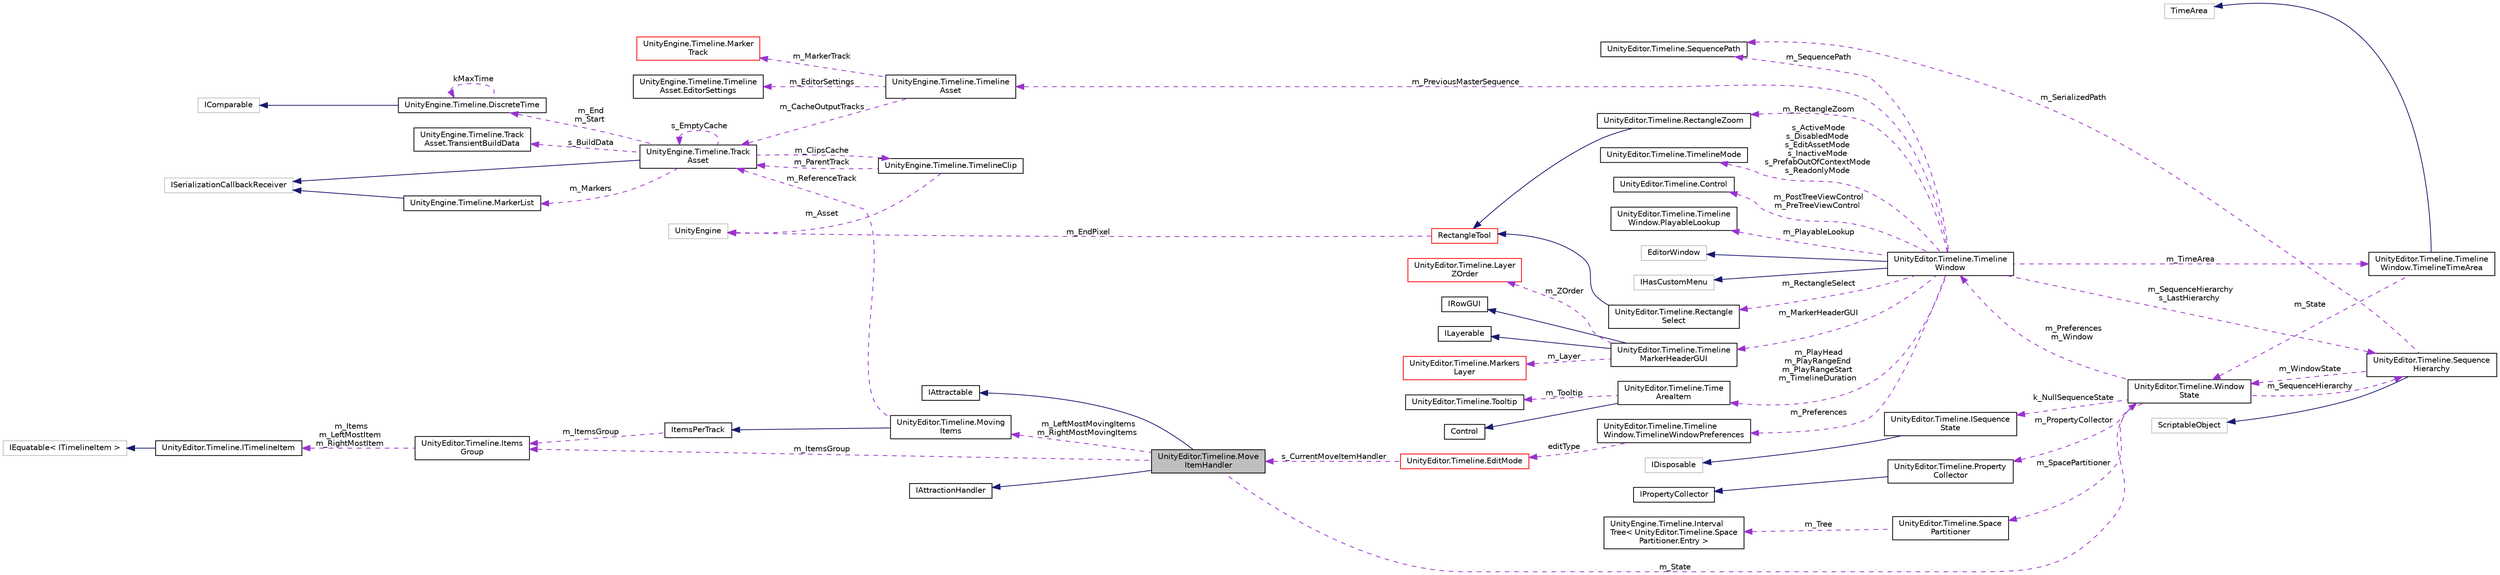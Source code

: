 digraph "UnityEditor.Timeline.MoveItemHandler"
{
 // LATEX_PDF_SIZE
  edge [fontname="Helvetica",fontsize="10",labelfontname="Helvetica",labelfontsize="10"];
  node [fontname="Helvetica",fontsize="10",shape=record];
  rankdir="LR";
  Node1 [label="UnityEditor.Timeline.Move\lItemHandler",height=0.2,width=0.4,color="black", fillcolor="grey75", style="filled", fontcolor="black",tooltip=" "];
  Node2 -> Node1 [dir="back",color="midnightblue",fontsize="10",style="solid",fontname="Helvetica"];
  Node2 [label="IAttractable",height=0.2,width=0.4,color="black", fillcolor="white", style="filled",URL="$interface_unity_editor_1_1_timeline_1_1_i_attractable.html",tooltip=" "];
  Node3 -> Node1 [dir="back",color="midnightblue",fontsize="10",style="solid",fontname="Helvetica"];
  Node3 [label="IAttractionHandler",height=0.2,width=0.4,color="black", fillcolor="white", style="filled",URL="$interface_unity_editor_1_1_timeline_1_1_i_attraction_handler.html",tooltip=" "];
  Node4 -> Node1 [dir="back",color="darkorchid3",fontsize="10",style="dashed",label=" m_ItemsGroup" ,fontname="Helvetica"];
  Node4 [label="UnityEditor.Timeline.Items\lGroup",height=0.2,width=0.4,color="black", fillcolor="white", style="filled",URL="$class_unity_editor_1_1_timeline_1_1_items_group.html",tooltip=" "];
  Node5 -> Node4 [dir="back",color="darkorchid3",fontsize="10",style="dashed",label=" m_Items\nm_LeftMostItem\nm_RightMostItem" ,fontname="Helvetica"];
  Node5 [label="UnityEditor.Timeline.ITimelineItem",height=0.2,width=0.4,color="black", fillcolor="white", style="filled",URL="$interface_unity_editor_1_1_timeline_1_1_i_timeline_item.html",tooltip=" "];
  Node6 -> Node5 [dir="back",color="midnightblue",fontsize="10",style="solid",fontname="Helvetica"];
  Node6 [label="IEquatable\< ITimelineItem \>",height=0.2,width=0.4,color="grey75", fillcolor="white", style="filled",tooltip=" "];
  Node7 -> Node1 [dir="back",color="darkorchid3",fontsize="10",style="dashed",label=" m_State" ,fontname="Helvetica"];
  Node7 [label="UnityEditor.Timeline.Window\lState",height=0.2,width=0.4,color="black", fillcolor="white", style="filled",URL="$class_unity_editor_1_1_timeline_1_1_window_state.html",tooltip=" "];
  Node8 -> Node7 [dir="back",color="darkorchid3",fontsize="10",style="dashed",label=" k_NullSequenceState" ,fontname="Helvetica"];
  Node8 [label="UnityEditor.Timeline.ISequence\lState",height=0.2,width=0.4,color="black", fillcolor="white", style="filled",URL="$interface_unity_editor_1_1_timeline_1_1_i_sequence_state.html",tooltip=" "];
  Node9 -> Node8 [dir="back",color="midnightblue",fontsize="10",style="solid",fontname="Helvetica"];
  Node9 [label="IDisposable",height=0.2,width=0.4,color="grey75", fillcolor="white", style="filled",tooltip=" "];
  Node10 -> Node7 [dir="back",color="darkorchid3",fontsize="10",style="dashed",label=" m_PropertyCollector" ,fontname="Helvetica"];
  Node10 [label="UnityEditor.Timeline.Property\lCollector",height=0.2,width=0.4,color="black", fillcolor="white", style="filled",URL="$class_unity_editor_1_1_timeline_1_1_property_collector.html",tooltip=" "];
  Node11 -> Node10 [dir="back",color="midnightblue",fontsize="10",style="solid",fontname="Helvetica"];
  Node11 [label="IPropertyCollector",height=0.2,width=0.4,color="black", fillcolor="white", style="filled",URL="$interface_unity_engine_1_1_timeline_1_1_i_property_collector.html",tooltip="Interface used to inform the Timeline Editor about potential property modifications that may occur wh..."];
  Node12 -> Node7 [dir="back",color="darkorchid3",fontsize="10",style="dashed",label=" m_SpacePartitioner" ,fontname="Helvetica"];
  Node12 [label="UnityEditor.Timeline.Space\lPartitioner",height=0.2,width=0.4,color="black", fillcolor="white", style="filled",URL="$class_unity_editor_1_1_timeline_1_1_space_partitioner.html",tooltip=" "];
  Node13 -> Node12 [dir="back",color="darkorchid3",fontsize="10",style="dashed",label=" m_Tree" ,fontname="Helvetica"];
  Node13 [label="UnityEngine.Timeline.Interval\lTree\< UnityEditor.Timeline.Space\lPartitioner.Entry \>",height=0.2,width=0.4,color="black", fillcolor="white", style="filled",URL="$class_unity_engine_1_1_timeline_1_1_interval_tree.html",tooltip=" "];
  Node14 -> Node7 [dir="back",color="darkorchid3",fontsize="10",style="dashed",label=" m_SequenceHierarchy" ,fontname="Helvetica"];
  Node14 [label="UnityEditor.Timeline.Sequence\lHierarchy",height=0.2,width=0.4,color="black", fillcolor="white", style="filled",URL="$class_unity_editor_1_1_timeline_1_1_sequence_hierarchy.html",tooltip=" "];
  Node15 -> Node14 [dir="back",color="midnightblue",fontsize="10",style="solid",fontname="Helvetica"];
  Node15 [label="ScriptableObject",height=0.2,width=0.4,color="grey75", fillcolor="white", style="filled",tooltip=" "];
  Node16 -> Node14 [dir="back",color="darkorchid3",fontsize="10",style="dashed",label=" m_SerializedPath" ,fontname="Helvetica"];
  Node16 [label="UnityEditor.Timeline.SequencePath",height=0.2,width=0.4,color="black", fillcolor="white", style="filled",URL="$class_unity_editor_1_1_timeline_1_1_sequence_path.html",tooltip=" "];
  Node7 -> Node14 [dir="back",color="darkorchid3",fontsize="10",style="dashed",label=" m_WindowState" ,fontname="Helvetica"];
  Node17 -> Node7 [dir="back",color="darkorchid3",fontsize="10",style="dashed",label=" m_Preferences\nm_Window" ,fontname="Helvetica"];
  Node17 [label="UnityEditor.Timeline.Timeline\lWindow",height=0.2,width=0.4,color="black", fillcolor="white", style="filled",URL="$class_unity_editor_1_1_timeline_1_1_timeline_window.html",tooltip=" "];
  Node18 -> Node17 [dir="back",color="midnightblue",fontsize="10",style="solid",fontname="Helvetica"];
  Node18 [label="EditorWindow",height=0.2,width=0.4,color="grey75", fillcolor="white", style="filled",tooltip=" "];
  Node19 -> Node17 [dir="back",color="midnightblue",fontsize="10",style="solid",fontname="Helvetica"];
  Node19 [label="IHasCustomMenu",height=0.2,width=0.4,color="grey75", fillcolor="white", style="filled",tooltip=" "];
  Node20 -> Node17 [dir="back",color="darkorchid3",fontsize="10",style="dashed",label=" m_MarkerHeaderGUI" ,fontname="Helvetica"];
  Node20 [label="UnityEditor.Timeline.Timeline\lMarkerHeaderGUI",height=0.2,width=0.4,color="black", fillcolor="white", style="filled",URL="$class_unity_editor_1_1_timeline_1_1_timeline_marker_header_g_u_i.html",tooltip=" "];
  Node21 -> Node20 [dir="back",color="midnightblue",fontsize="10",style="solid",fontname="Helvetica"];
  Node21 [label="IRowGUI",height=0.2,width=0.4,color="black", fillcolor="white", style="filled",URL="$interface_unity_editor_1_1_timeline_1_1_i_row_g_u_i.html",tooltip=" "];
  Node22 -> Node20 [dir="back",color="midnightblue",fontsize="10",style="solid",fontname="Helvetica"];
  Node22 [label="ILayerable",height=0.2,width=0.4,color="black", fillcolor="white", style="filled",URL="$interface_unity_editor_1_1_timeline_1_1_i_layerable.html",tooltip=" "];
  Node23 -> Node20 [dir="back",color="darkorchid3",fontsize="10",style="dashed",label=" m_Layer" ,fontname="Helvetica"];
  Node23 [label="UnityEditor.Timeline.Markers\lLayer",height=0.2,width=0.4,color="red", fillcolor="white", style="filled",URL="$class_unity_editor_1_1_timeline_1_1_markers_layer.html",tooltip=" "];
  Node26 -> Node20 [dir="back",color="darkorchid3",fontsize="10",style="dashed",label=" m_ZOrder" ,fontname="Helvetica"];
  Node26 [label="UnityEditor.Timeline.Layer\lZOrder",height=0.2,width=0.4,color="red", fillcolor="white", style="filled",URL="$struct_unity_editor_1_1_timeline_1_1_layer_z_order.html",tooltip=" "];
  Node28 -> Node17 [dir="back",color="darkorchid3",fontsize="10",style="dashed",label=" m_PlayHead\nm_PlayRangeEnd\nm_PlayRangeStart\nm_TimelineDuration" ,fontname="Helvetica"];
  Node28 [label="UnityEditor.Timeline.Time\lAreaItem",height=0.2,width=0.4,color="black", fillcolor="white", style="filled",URL="$class_unity_editor_1_1_timeline_1_1_time_area_item.html",tooltip=" "];
  Node29 -> Node28 [dir="back",color="midnightblue",fontsize="10",style="solid",fontname="Helvetica"];
  Node29 [label="Control",height=0.2,width=0.4,color="black", fillcolor="white", style="filled",URL="$class_unity_editor_1_1_timeline_1_1_control.html",tooltip=" "];
  Node30 -> Node28 [dir="back",color="darkorchid3",fontsize="10",style="dashed",label=" m_Tooltip" ,fontname="Helvetica"];
  Node30 [label="UnityEditor.Timeline.Tooltip",height=0.2,width=0.4,color="black", fillcolor="white", style="filled",URL="$class_unity_editor_1_1_timeline_1_1_tooltip.html",tooltip=" "];
  Node31 -> Node17 [dir="back",color="darkorchid3",fontsize="10",style="dashed",label=" m_PreviousMasterSequence" ,fontname="Helvetica"];
  Node31 [label="UnityEngine.Timeline.Timeline\lAsset",height=0.2,width=0.4,color="black", fillcolor="white", style="filled",URL="$class_unity_engine_1_1_timeline_1_1_timeline_asset.html",tooltip="A PlayableAsset that represents a timeline."];
  Node32 -> Node31 [dir="back",color="darkorchid3",fontsize="10",style="dashed",label=" m_EditorSettings" ,fontname="Helvetica"];
  Node32 [label="UnityEngine.Timeline.Timeline\lAsset.EditorSettings",height=0.2,width=0.4,color="black", fillcolor="white", style="filled",URL="$class_unity_engine_1_1_timeline_1_1_timeline_asset_1_1_editor_settings.html",tooltip="Properties of the timeline that are used by the editor"];
  Node33 -> Node31 [dir="back",color="darkorchid3",fontsize="10",style="dashed",label=" m_CacheOutputTracks" ,fontname="Helvetica"];
  Node33 [label="UnityEngine.Timeline.Track\lAsset",height=0.2,width=0.4,color="black", fillcolor="white", style="filled",URL="$class_unity_engine_1_1_timeline_1_1_track_asset.html",tooltip="A PlayableAsset representing a track inside a timeline."];
  Node34 -> Node33 [dir="back",color="midnightblue",fontsize="10",style="solid",fontname="Helvetica"];
  Node34 [label="ISerializationCallbackReceiver",height=0.2,width=0.4,color="grey75", fillcolor="white", style="filled",tooltip=" "];
  Node35 -> Node33 [dir="back",color="darkorchid3",fontsize="10",style="dashed",label=" m_Markers" ,fontname="Helvetica"];
  Node35 [label="UnityEngine.Timeline.MarkerList",height=0.2,width=0.4,color="black", fillcolor="white", style="filled",URL="$struct_unity_engine_1_1_timeline_1_1_marker_list.html",tooltip=" "];
  Node34 -> Node35 [dir="back",color="midnightblue",fontsize="10",style="solid",fontname="Helvetica"];
  Node36 -> Node33 [dir="back",color="darkorchid3",fontsize="10",style="dashed",label=" m_End\nm_Start" ,fontname="Helvetica"];
  Node36 [label="UnityEngine.Timeline.DiscreteTime",height=0.2,width=0.4,color="black", fillcolor="white", style="filled",URL="$struct_unity_engine_1_1_timeline_1_1_discrete_time.html",tooltip=" "];
  Node37 -> Node36 [dir="back",color="midnightblue",fontsize="10",style="solid",fontname="Helvetica"];
  Node37 [label="IComparable",height=0.2,width=0.4,color="grey75", fillcolor="white", style="filled",tooltip=" "];
  Node36 -> Node36 [dir="back",color="darkorchid3",fontsize="10",style="dashed",label=" kMaxTime" ,fontname="Helvetica"];
  Node38 -> Node33 [dir="back",color="darkorchid3",fontsize="10",style="dashed",label=" m_ClipsCache" ,fontname="Helvetica"];
  Node38 [label="UnityEngine.Timeline.TimelineClip",height=0.2,width=0.4,color="black", fillcolor="white", style="filled",URL="$class_unity_engine_1_1_timeline_1_1_timeline_clip.html",tooltip="Represents a clip on the timeline."];
  Node39 -> Node38 [dir="back",color="darkorchid3",fontsize="10",style="dashed",label=" m_Asset" ,fontname="Helvetica"];
  Node39 [label="UnityEngine",height=0.2,width=0.4,color="grey75", fillcolor="white", style="filled",tooltip=" "];
  Node33 -> Node38 [dir="back",color="darkorchid3",fontsize="10",style="dashed",label=" m_ParentTrack" ,fontname="Helvetica"];
  Node33 -> Node33 [dir="back",color="darkorchid3",fontsize="10",style="dashed",label=" s_EmptyCache" ,fontname="Helvetica"];
  Node40 -> Node33 [dir="back",color="darkorchid3",fontsize="10",style="dashed",label=" s_BuildData" ,fontname="Helvetica"];
  Node40 [label="UnityEngine.Timeline.Track\lAsset.TransientBuildData",height=0.2,width=0.4,color="black", fillcolor="white", style="filled",URL="$struct_unity_engine_1_1_timeline_1_1_track_asset_1_1_transient_build_data.html",tooltip=" "];
  Node41 -> Node31 [dir="back",color="darkorchid3",fontsize="10",style="dashed",label=" m_MarkerTrack" ,fontname="Helvetica"];
  Node41 [label="UnityEngine.Timeline.Marker\lTrack",height=0.2,width=0.4,color="red", fillcolor="white", style="filled",URL="$class_unity_engine_1_1_timeline_1_1_marker_track.html",tooltip="Use this track to add Markers bound to a GameObject."];
  Node43 -> Node17 [dir="back",color="darkorchid3",fontsize="10",style="dashed",label=" m_RectangleSelect" ,fontname="Helvetica"];
  Node43 [label="UnityEditor.Timeline.Rectangle\lSelect",height=0.2,width=0.4,color="black", fillcolor="white", style="filled",URL="$class_unity_editor_1_1_timeline_1_1_rectangle_select.html",tooltip=" "];
  Node44 -> Node43 [dir="back",color="midnightblue",fontsize="10",style="solid",fontname="Helvetica"];
  Node44 [label="RectangleTool",height=0.2,width=0.4,color="red", fillcolor="white", style="filled",URL="$class_unity_editor_1_1_timeline_1_1_rectangle_tool.html",tooltip=" "];
  Node39 -> Node44 [dir="back",color="darkorchid3",fontsize="10",style="dashed",label=" m_EndPixel" ,fontname="Helvetica"];
  Node16 -> Node17 [dir="back",color="darkorchid3",fontsize="10",style="dashed",label=" m_SequencePath" ,fontname="Helvetica"];
  Node14 -> Node17 [dir="back",color="darkorchid3",fontsize="10",style="dashed",label=" m_SequenceHierarchy\ns_LastHierarchy" ,fontname="Helvetica"];
  Node54 -> Node17 [dir="back",color="darkorchid3",fontsize="10",style="dashed",label=" s_ActiveMode\ns_DisabledMode\ns_EditAssetMode\ns_InactiveMode\ns_PrefabOutOfContextMode\ns_ReadonlyMode" ,fontname="Helvetica"];
  Node54 [label="UnityEditor.Timeline.TimelineMode",height=0.2,width=0.4,color="black", fillcolor="white", style="filled",URL="$class_unity_editor_1_1_timeline_1_1_timeline_mode.html",tooltip=" "];
  Node55 -> Node17 [dir="back",color="darkorchid3",fontsize="10",style="dashed",label=" m_RectangleZoom" ,fontname="Helvetica"];
  Node55 [label="UnityEditor.Timeline.RectangleZoom",height=0.2,width=0.4,color="black", fillcolor="white", style="filled",URL="$class_unity_editor_1_1_timeline_1_1_rectangle_zoom.html",tooltip=" "];
  Node44 -> Node55 [dir="back",color="midnightblue",fontsize="10",style="solid",fontname="Helvetica"];
  Node56 -> Node17 [dir="back",color="darkorchid3",fontsize="10",style="dashed",label=" m_PostTreeViewControl\nm_PreTreeViewControl" ,fontname="Helvetica"];
  Node56 [label="UnityEditor.Timeline.Control",height=0.2,width=0.4,color="black", fillcolor="white", style="filled",URL="$class_unity_editor_1_1_timeline_1_1_control.html",tooltip=" "];
  Node57 -> Node17 [dir="back",color="darkorchid3",fontsize="10",style="dashed",label=" m_TimeArea" ,fontname="Helvetica"];
  Node57 [label="UnityEditor.Timeline.Timeline\lWindow.TimelineTimeArea",height=0.2,width=0.4,color="black", fillcolor="white", style="filled",URL="$class_unity_editor_1_1_timeline_1_1_timeline_window_1_1_timeline_time_area.html",tooltip=" "];
  Node58 -> Node57 [dir="back",color="midnightblue",fontsize="10",style="solid",fontname="Helvetica"];
  Node58 [label="TimeArea",height=0.2,width=0.4,color="grey75", fillcolor="white", style="filled",tooltip=" "];
  Node7 -> Node57 [dir="back",color="darkorchid3",fontsize="10",style="dashed",label=" m_State" ,fontname="Helvetica"];
  Node59 -> Node17 [dir="back",color="darkorchid3",fontsize="10",style="dashed",label=" m_PlayableLookup" ,fontname="Helvetica"];
  Node59 [label="UnityEditor.Timeline.Timeline\lWindow.PlayableLookup",height=0.2,width=0.4,color="black", fillcolor="white", style="filled",URL="$class_unity_editor_1_1_timeline_1_1_timeline_window_1_1_playable_lookup.html",tooltip=" "];
  Node60 -> Node17 [dir="back",color="darkorchid3",fontsize="10",style="dashed",label=" m_Preferences" ,fontname="Helvetica"];
  Node60 [label="UnityEditor.Timeline.Timeline\lWindow.TimelineWindowPreferences",height=0.2,width=0.4,color="black", fillcolor="white", style="filled",URL="$class_unity_editor_1_1_timeline_1_1_timeline_window_1_1_timeline_window_preferences.html",tooltip=" "];
  Node61 -> Node60 [dir="back",color="darkorchid3",fontsize="10",style="dashed",label=" editType" ,fontname="Helvetica"];
  Node61 [label="UnityEditor.Timeline.EditMode",height=0.2,width=0.4,color="red", fillcolor="white", style="filled",URL="$class_unity_editor_1_1_timeline_1_1_edit_mode.html",tooltip=" "];
  Node1 -> Node61 [dir="back",color="darkorchid3",fontsize="10",style="dashed",label=" s_CurrentMoveItemHandler" ,fontname="Helvetica"];
  Node68 -> Node1 [dir="back",color="darkorchid3",fontsize="10",style="dashed",label=" m_LeftMostMovingItems\nm_RightMostMovingItems" ,fontname="Helvetica"];
  Node68 [label="UnityEditor.Timeline.Moving\lItems",height=0.2,width=0.4,color="black", fillcolor="white", style="filled",URL="$class_unity_editor_1_1_timeline_1_1_moving_items.html",tooltip=" "];
  Node69 -> Node68 [dir="back",color="midnightblue",fontsize="10",style="solid",fontname="Helvetica"];
  Node69 [label="ItemsPerTrack",height=0.2,width=0.4,color="black", fillcolor="white", style="filled",URL="$class_unity_editor_1_1_timeline_1_1_items_per_track.html",tooltip=" "];
  Node4 -> Node69 [dir="back",color="darkorchid3",fontsize="10",style="dashed",label=" m_ItemsGroup" ,fontname="Helvetica"];
  Node33 -> Node68 [dir="back",color="darkorchid3",fontsize="10",style="dashed",label=" m_ReferenceTrack" ,fontname="Helvetica"];
}
